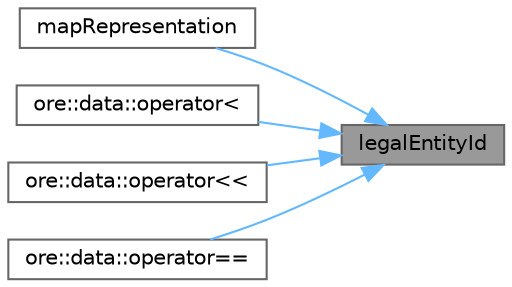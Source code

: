 digraph "legalEntityId"
{
 // INTERACTIVE_SVG=YES
 // LATEX_PDF_SIZE
  bgcolor="transparent";
  edge [fontname=Helvetica,fontsize=10,labelfontname=Helvetica,labelfontsize=10];
  node [fontname=Helvetica,fontsize=10,shape=box,height=0.2,width=0.4];
  rankdir="RL";
  Node1 [label="legalEntityId",height=0.2,width=0.4,color="gray40", fillcolor="grey60", style="filled", fontcolor="black",tooltip=" "];
  Node1 -> Node2 [dir="back",color="steelblue1",style="solid"];
  Node2 [label="mapRepresentation",height=0.2,width=0.4,color="grey40", fillcolor="white", style="filled",URL="$classore_1_1data_1_1_netting_set_details.html#a7f4fa5eac9054ac33bd63d3171350916",tooltip="Returns a map representation of the object."];
  Node1 -> Node3 [dir="back",color="steelblue1",style="solid"];
  Node3 [label="ore::data::operator\<",height=0.2,width=0.4,color="grey40", fillcolor="white", style="filled",URL="$namespaceore_1_1data.html#a6b331723583430a5fbfff123a64b1933",tooltip="Comparison operators."];
  Node1 -> Node4 [dir="back",color="steelblue1",style="solid"];
  Node4 [label="ore::data::operator\<\<",height=0.2,width=0.4,color="grey40", fillcolor="white", style="filled",URL="$namespaceore_1_1data.html#af89cd55cbed9bd68935a3c68dc4303fd",tooltip="Enable writing of netting set details."];
  Node1 -> Node5 [dir="back",color="steelblue1",style="solid"];
  Node5 [label="ore::data::operator==",height=0.2,width=0.4,color="grey40", fillcolor="white", style="filled",URL="$namespaceore_1_1data.html#ab6018b24c5d081f9fdcd081f25cff5b3",tooltip=" "];
}
